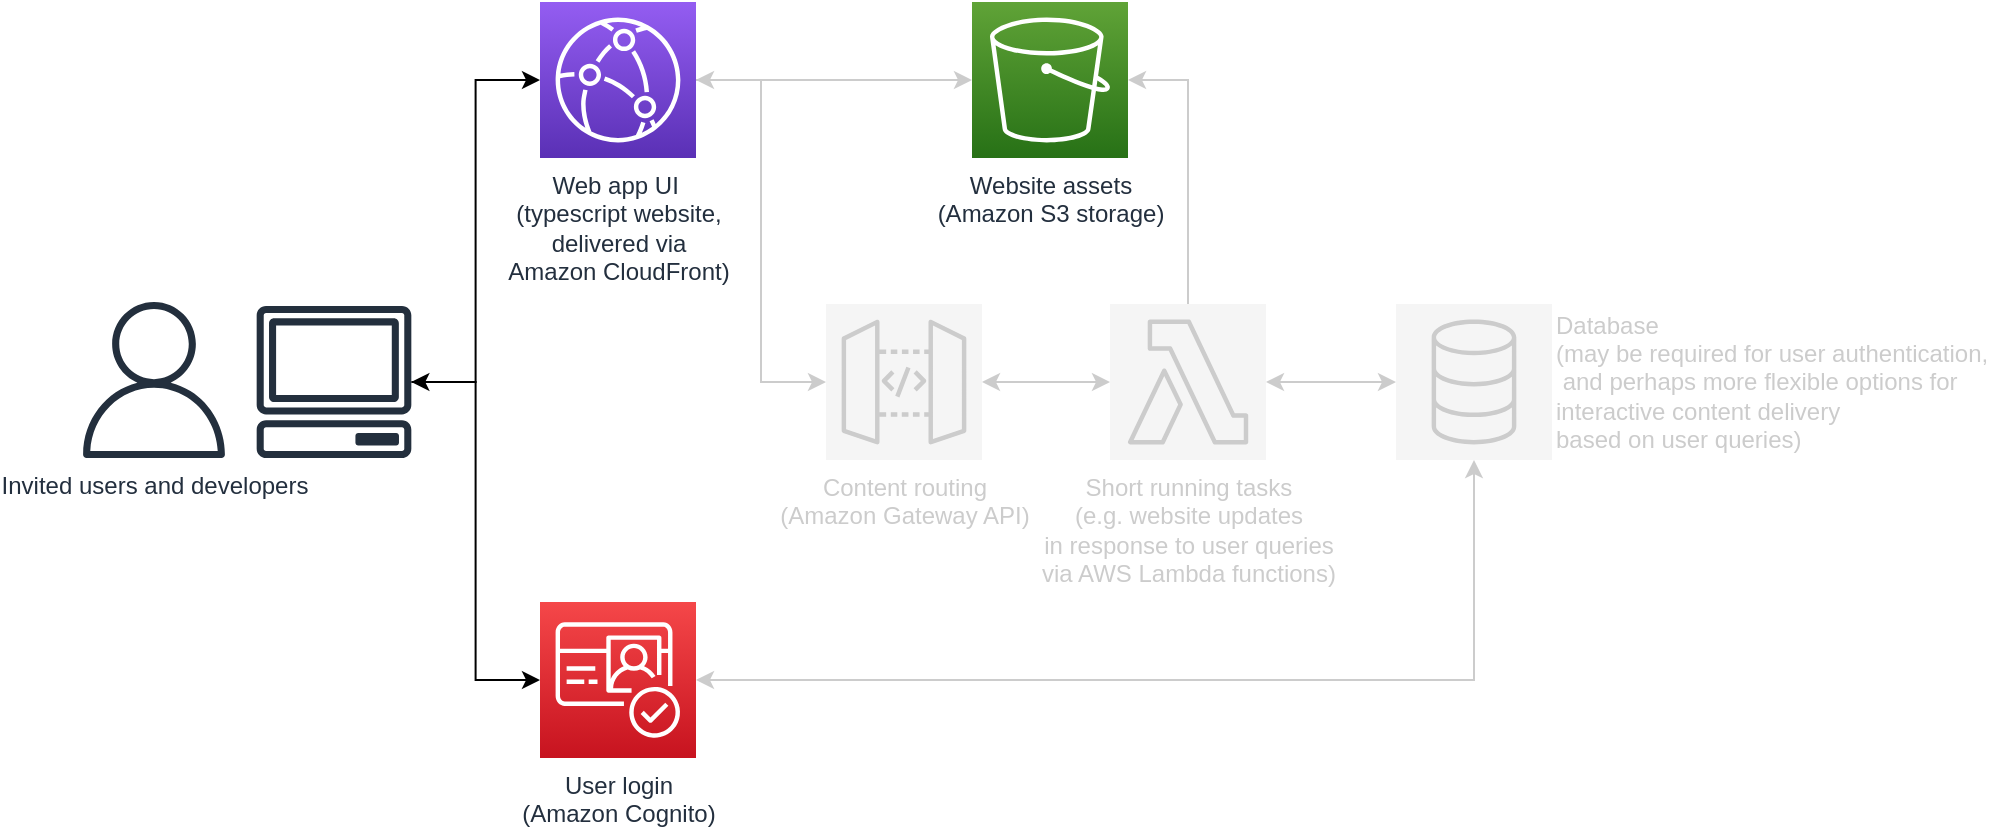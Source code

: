 <mxfile version="20.8.16" type="device"><diagram name="Page-1" id="RGv9TI74jPi59Svr8u83"><mxGraphModel dx="2713" dy="940" grid="1" gridSize="10" guides="1" tooltips="1" connect="1" arrows="1" fold="1" page="1" pageScale="1" pageWidth="827" pageHeight="1169" math="0" shadow="0"><root><mxCell id="0"/><mxCell id="1" parent="0"/><mxCell id="1CDelztY1TigTgvHSP-l-1" value="Website assets&lt;br&gt;(Amazon S3 storage)" style="sketch=0;points=[[0,0,0],[0.25,0,0],[0.5,0,0],[0.75,0,0],[1,0,0],[0,1,0],[0.25,1,0],[0.5,1,0],[0.75,1,0],[1,1,0],[0,0.25,0],[0,0.5,0],[0,0.75,0],[1,0.25,0],[1,0.5,0],[1,0.75,0]];outlineConnect=0;fontColor=#232F3E;gradientColor=#60A337;gradientDirection=north;fillColor=#277116;strokeColor=#ffffff;dashed=0;verticalLabelPosition=bottom;verticalAlign=top;align=center;html=1;fontSize=12;fontStyle=0;aspect=fixed;shape=mxgraph.aws4.resourceIcon;resIcon=mxgraph.aws4.s3;" parent="1" vertex="1"><mxGeometry x="448" y="220" width="78" height="78" as="geometry"/></mxCell><mxCell id="1CDelztY1TigTgvHSP-l-2" value="Invited users and developers" style="sketch=0;outlineConnect=0;fontColor=#232F3E;gradientColor=none;fillColor=#232F3D;strokeColor=none;dashed=0;verticalLabelPosition=bottom;verticalAlign=top;align=center;html=1;fontSize=12;fontStyle=0;aspect=fixed;pointerEvents=1;shape=mxgraph.aws4.user;" parent="1" vertex="1"><mxGeometry y="370" width="78" height="78" as="geometry"/></mxCell><mxCell id="1CDelztY1TigTgvHSP-l-13" style="edgeStyle=orthogonalEdgeStyle;rounded=0;orthogonalLoop=1;jettySize=auto;html=1;entryX=0;entryY=0.5;entryDx=0;entryDy=0;entryPerimeter=0;" parent="1" source="1CDelztY1TigTgvHSP-l-3" target="1CDelztY1TigTgvHSP-l-8" edge="1"><mxGeometry relative="1" as="geometry"/></mxCell><mxCell id="1CDelztY1TigTgvHSP-l-14" style="edgeStyle=orthogonalEdgeStyle;rounded=0;orthogonalLoop=1;jettySize=auto;html=1;entryX=0;entryY=0.5;entryDx=0;entryDy=0;entryPerimeter=0;startArrow=classic;startFill=1;" parent="1" source="1CDelztY1TigTgvHSP-l-3" target="1CDelztY1TigTgvHSP-l-9" edge="1"><mxGeometry relative="1" as="geometry"/></mxCell><mxCell id="1CDelztY1TigTgvHSP-l-3" value="" style="sketch=0;outlineConnect=0;fontColor=#232F3E;gradientColor=none;fillColor=#232F3D;strokeColor=none;dashed=0;verticalLabelPosition=bottom;verticalAlign=top;align=center;html=1;fontSize=12;fontStyle=0;aspect=fixed;pointerEvents=1;shape=mxgraph.aws4.client;" parent="1" vertex="1"><mxGeometry x="90" y="372" width="78" height="76" as="geometry"/></mxCell><mxCell id="1CDelztY1TigTgvHSP-l-7" value="Database&lt;br&gt;(may be required for user authentication,&lt;br&gt;&amp;nbsp;and perhaps more flexible options for &lt;br&gt;interactive content delivery&lt;br&gt;based on user queries)" style="sketch=0;points=[[0,0,0],[0.25,0,0],[0.5,0,0],[0.75,0,0],[1,0,0],[0,1,0],[0.25,1,0],[0.5,1,0],[0.75,1,0],[1,1,0],[0,0.25,0],[0,0.5,0],[0,0.75,0],[1,0.25,0],[1,0.5,0],[1,0.75,0]];outlineConnect=0;fontColor=#CCCCCC;gradientDirection=north;fillColor=#f5f5f5;strokeColor=#CCCCCC;dashed=0;verticalLabelPosition=middle;verticalAlign=middle;align=left;html=1;fontSize=12;fontStyle=0;aspect=fixed;shape=mxgraph.aws4.resourceIcon;resIcon=mxgraph.aws4.database;labelPosition=right;" parent="1" vertex="1"><mxGeometry x="660" y="371" width="78" height="78" as="geometry"/></mxCell><mxCell id="1CDelztY1TigTgvHSP-l-22" style="edgeStyle=orthogonalEdgeStyle;rounded=0;orthogonalLoop=1;jettySize=auto;html=1;startArrow=classic;startFill=1;fillColor=#f5f5f5;strokeColor=#CCCCCC;" parent="1" source="1CDelztY1TigTgvHSP-l-8" target="1CDelztY1TigTgvHSP-l-7" edge="1"><mxGeometry relative="1" as="geometry"/></mxCell><mxCell id="1CDelztY1TigTgvHSP-l-8" value="User login&lt;br&gt;(Amazon Cognito)" style="sketch=0;points=[[0,0,0],[0.25,0,0],[0.5,0,0],[0.75,0,0],[1,0,0],[0,1,0],[0.25,1,0],[0.5,1,0],[0.75,1,0],[1,1,0],[0,0.25,0],[0,0.5,0],[0,0.75,0],[1,0.25,0],[1,0.5,0],[1,0.75,0]];outlineConnect=0;fontColor=#232F3E;gradientColor=#F54749;gradientDirection=north;fillColor=#C7131F;strokeColor=#ffffff;dashed=0;verticalLabelPosition=bottom;verticalAlign=top;align=center;html=1;fontSize=12;fontStyle=0;aspect=fixed;shape=mxgraph.aws4.resourceIcon;resIcon=mxgraph.aws4.cognito;" parent="1" vertex="1"><mxGeometry x="232" y="520" width="78" height="78" as="geometry"/></mxCell><mxCell id="1CDelztY1TigTgvHSP-l-15" style="edgeStyle=orthogonalEdgeStyle;rounded=0;orthogonalLoop=1;jettySize=auto;html=1;entryX=0;entryY=0.5;entryDx=0;entryDy=0;entryPerimeter=0;fillColor=#f5f5f5;strokeColor=#CCCCCC;" parent="1" source="1CDelztY1TigTgvHSP-l-9" target="1CDelztY1TigTgvHSP-l-10" edge="1"><mxGeometry relative="1" as="geometry"/></mxCell><mxCell id="1CDelztY1TigTgvHSP-l-16" style="edgeStyle=orthogonalEdgeStyle;rounded=0;orthogonalLoop=1;jettySize=auto;html=1;startArrow=classic;startFill=1;fillColor=#f5f5f5;strokeColor=#CCCCCC;" parent="1" source="1CDelztY1TigTgvHSP-l-9" target="1CDelztY1TigTgvHSP-l-1" edge="1"><mxGeometry relative="1" as="geometry"/></mxCell><mxCell id="1CDelztY1TigTgvHSP-l-9" value="Web app UI&amp;nbsp;&lt;br&gt;(typescript website, &lt;br&gt;delivered via &lt;br&gt;Amazon CloudFront)" style="sketch=0;points=[[0,0,0],[0.25,0,0],[0.5,0,0],[0.75,0,0],[1,0,0],[0,1,0],[0.25,1,0],[0.5,1,0],[0.75,1,0],[1,1,0],[0,0.25,0],[0,0.5,0],[0,0.75,0],[1,0.25,0],[1,0.5,0],[1,0.75,0]];outlineConnect=0;fontColor=#232F3E;gradientColor=#945DF2;gradientDirection=north;fillColor=#5A30B5;strokeColor=#ffffff;dashed=0;verticalLabelPosition=bottom;verticalAlign=top;align=center;html=1;fontSize=12;fontStyle=0;aspect=fixed;shape=mxgraph.aws4.resourceIcon;resIcon=mxgraph.aws4.cloudfront;" parent="1" vertex="1"><mxGeometry x="232" y="220" width="78" height="78" as="geometry"/></mxCell><mxCell id="1CDelztY1TigTgvHSP-l-17" value="" style="edgeStyle=orthogonalEdgeStyle;rounded=0;orthogonalLoop=1;jettySize=auto;html=1;startArrow=classic;startFill=1;fillColor=#f5f5f5;strokeColor=#CCCCCC;" parent="1" source="1CDelztY1TigTgvHSP-l-10" target="1CDelztY1TigTgvHSP-l-11" edge="1"><mxGeometry relative="1" as="geometry"/></mxCell><mxCell id="1CDelztY1TigTgvHSP-l-10" value="Content routing&lt;br&gt;(Amazon Gateway API)" style="sketch=0;points=[[0,0,0],[0.25,0,0],[0.5,0,0],[0.75,0,0],[1,0,0],[0,1,0],[0.25,1,0],[0.5,1,0],[0.75,1,0],[1,1,0],[0,0.25,0],[0,0.5,0],[0,0.75,0],[1,0.25,0],[1,0.5,0],[1,0.75,0]];outlineConnect=0;fontColor=#CCCCCC;gradientDirection=north;fillColor=#f5f5f5;strokeColor=#CCCCCC;dashed=0;verticalLabelPosition=bottom;verticalAlign=top;align=center;html=1;fontSize=12;fontStyle=0;aspect=fixed;shape=mxgraph.aws4.resourceIcon;resIcon=mxgraph.aws4.api_gateway;" parent="1" vertex="1"><mxGeometry x="375" y="371" width="78" height="78" as="geometry"/></mxCell><mxCell id="1CDelztY1TigTgvHSP-l-18" value="" style="edgeStyle=orthogonalEdgeStyle;rounded=0;orthogonalLoop=1;jettySize=auto;html=1;startArrow=classic;startFill=1;strokeColor=#CCCCCC;" parent="1" source="1CDelztY1TigTgvHSP-l-11" target="1CDelztY1TigTgvHSP-l-7" edge="1"><mxGeometry relative="1" as="geometry"/></mxCell><mxCell id="1CDelztY1TigTgvHSP-l-20" value="" style="edgeStyle=orthogonalEdgeStyle;rounded=0;orthogonalLoop=1;jettySize=auto;html=1;fillColor=#f5f5f5;strokeColor=#CCCCCC;" parent="1" source="1CDelztY1TigTgvHSP-l-11" target="1CDelztY1TigTgvHSP-l-1" edge="1"><mxGeometry relative="1" as="geometry"><Array as="points"><mxPoint x="556" y="259"/></Array></mxGeometry></mxCell><mxCell id="1CDelztY1TigTgvHSP-l-11" value="Short running tasks &lt;br&gt;(e.g. website updates &lt;br&gt;in response to user queries&lt;br&gt;via AWS Lambda functions)" style="sketch=0;points=[[0,0,0],[0.25,0,0],[0.5,0,0],[0.75,0,0],[1,0,0],[0,1,0],[0.25,1,0],[0.5,1,0],[0.75,1,0],[1,1,0],[0,0.25,0],[0,0.5,0],[0,0.75,0],[1,0.25,0],[1,0.5,0],[1,0.75,0]];outlineConnect=0;fontColor=#CCCCCC;gradientDirection=north;fillColor=#f5f5f5;strokeColor=#CCCCCC;dashed=0;verticalLabelPosition=bottom;verticalAlign=top;align=center;html=1;fontSize=12;fontStyle=0;aspect=fixed;shape=mxgraph.aws4.resourceIcon;resIcon=mxgraph.aws4.lambda;" parent="1" vertex="1"><mxGeometry x="517" y="371" width="78" height="78" as="geometry"/></mxCell></root></mxGraphModel></diagram></mxfile>